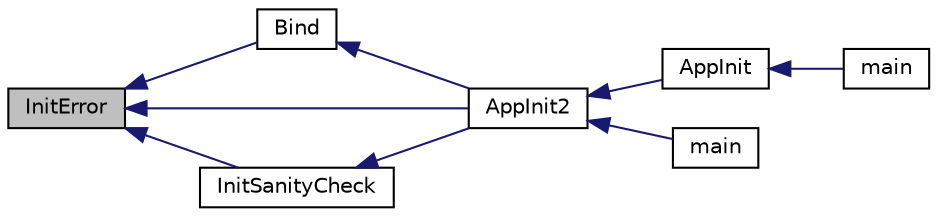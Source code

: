 digraph "InitError"
{
  edge [fontname="Helvetica",fontsize="10",labelfontname="Helvetica",labelfontsize="10"];
  node [fontname="Helvetica",fontsize="10",shape=record];
  rankdir="LR";
  Node966 [label="InitError",height=0.2,width=0.4,color="black", fillcolor="grey75", style="filled", fontcolor="black"];
  Node966 -> Node967 [dir="back",color="midnightblue",fontsize="10",style="solid",fontname="Helvetica"];
  Node967 [label="Bind",height=0.2,width=0.4,color="black", fillcolor="white", style="filled",URL="$d0/dc9/init_8cpp.html#a9a9b0573392f737da5951ceef838bb49"];
  Node967 -> Node968 [dir="back",color="midnightblue",fontsize="10",style="solid",fontname="Helvetica"];
  Node968 [label="AppInit2",height=0.2,width=0.4,color="black", fillcolor="white", style="filled",URL="$d8/dc0/init_8h.html#a1a4c1bfbf6ba1db77e988b89b9cadfd3",tooltip="Initialize ion. "];
  Node968 -> Node969 [dir="back",color="midnightblue",fontsize="10",style="solid",fontname="Helvetica"];
  Node969 [label="AppInit",height=0.2,width=0.4,color="black", fillcolor="white", style="filled",URL="$d4/d35/iond_8cpp.html#ac59316b767e6984e1285f0531275286b"];
  Node969 -> Node970 [dir="back",color="midnightblue",fontsize="10",style="solid",fontname="Helvetica"];
  Node970 [label="main",height=0.2,width=0.4,color="black", fillcolor="white", style="filled",URL="$d4/d35/iond_8cpp.html#a0ddf1224851353fc92bfbff6f499fa97"];
  Node968 -> Node971 [dir="back",color="midnightblue",fontsize="10",style="solid",fontname="Helvetica"];
  Node971 [label="main",height=0.2,width=0.4,color="black", fillcolor="white", style="filled",URL="$d5/d2d/ion_8cpp.html#a0ddf1224851353fc92bfbff6f499fa97"];
  Node966 -> Node972 [dir="back",color="midnightblue",fontsize="10",style="solid",fontname="Helvetica"];
  Node972 [label="InitSanityCheck",height=0.2,width=0.4,color="black", fillcolor="white", style="filled",URL="$d0/dc9/init_8cpp.html#a878797b40fb8eb0d7f330a41d7742d11",tooltip="Sanity checks Ensure that Ion is running in a usable environment with all necessary library support..."];
  Node972 -> Node968 [dir="back",color="midnightblue",fontsize="10",style="solid",fontname="Helvetica"];
  Node966 -> Node968 [dir="back",color="midnightblue",fontsize="10",style="solid",fontname="Helvetica"];
}
